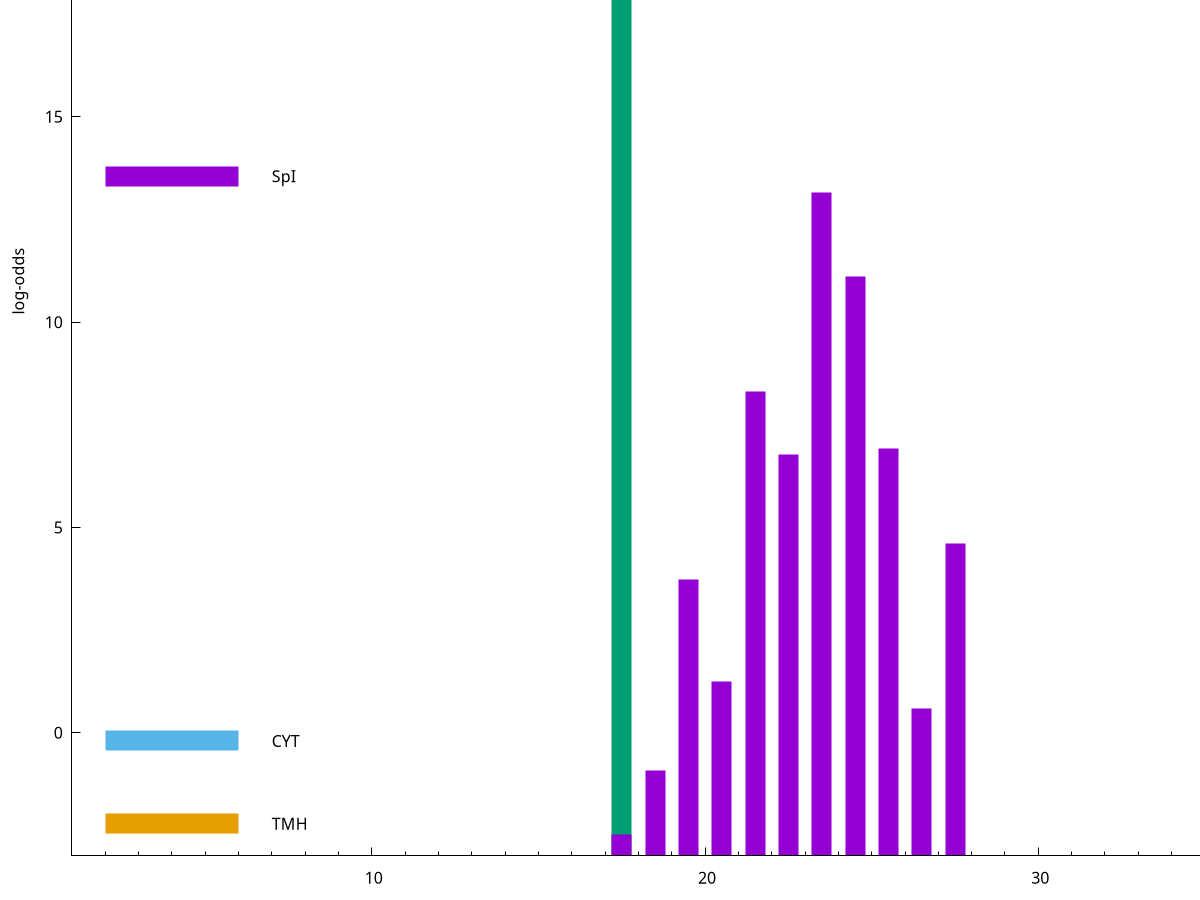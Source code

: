 set title "LipoP predictions for SRR5666568.gff"
set size 2., 1.4
set xrange [1:70] 
set mxtics 10
set yrange [-3:25]
set y2range [0:28]
set ylabel "log-odds"
set term postscript eps color solid "Helvetica" 30
set output "SRR5666568.gff515.eps"
set arrow from 2,21.8916 to 6,21.8916 nohead lt 2 lw 20
set label "SpII" at 7,21.8916
set arrow from 2,13.5547 to 6,13.5547 nohead lt 1 lw 20
set label "SpI" at 7,13.5547
set arrow from 2,-0.200913 to 6,-0.200913 nohead lt 3 lw 20
set label "CYT" at 7,-0.200913
set arrow from 2,-2.21804 to 6,-2.21804 nohead lt 4 lw 20
set label "TMH" at 7,-2.21804
set arrow from 2,21.8916 to 6,21.8916 nohead lt 2 lw 20
set label "SpII" at 7,21.8916
# NOTE: The scores below are the log-odds scores with the threshold
# NOTE: subtracted (a hack to make gnuplot make the histogram all
# NOTE: look nice).
plot "-" axes x1y2 title "" with impulses lt 2 lw 20, "-" axes x1y2 title "" with impulses lt 1 lw 20
17.500000 24.891600
e
23.500000 16.168700
24.500000 14.123400
21.500000 11.317680
25.500000 9.934460
22.500000 9.783830
27.500000 7.612260
19.500000 6.720520
20.500000 4.248160
26.500000 3.579331
18.500000 2.079181
17.500000 0.512190
e
exit
